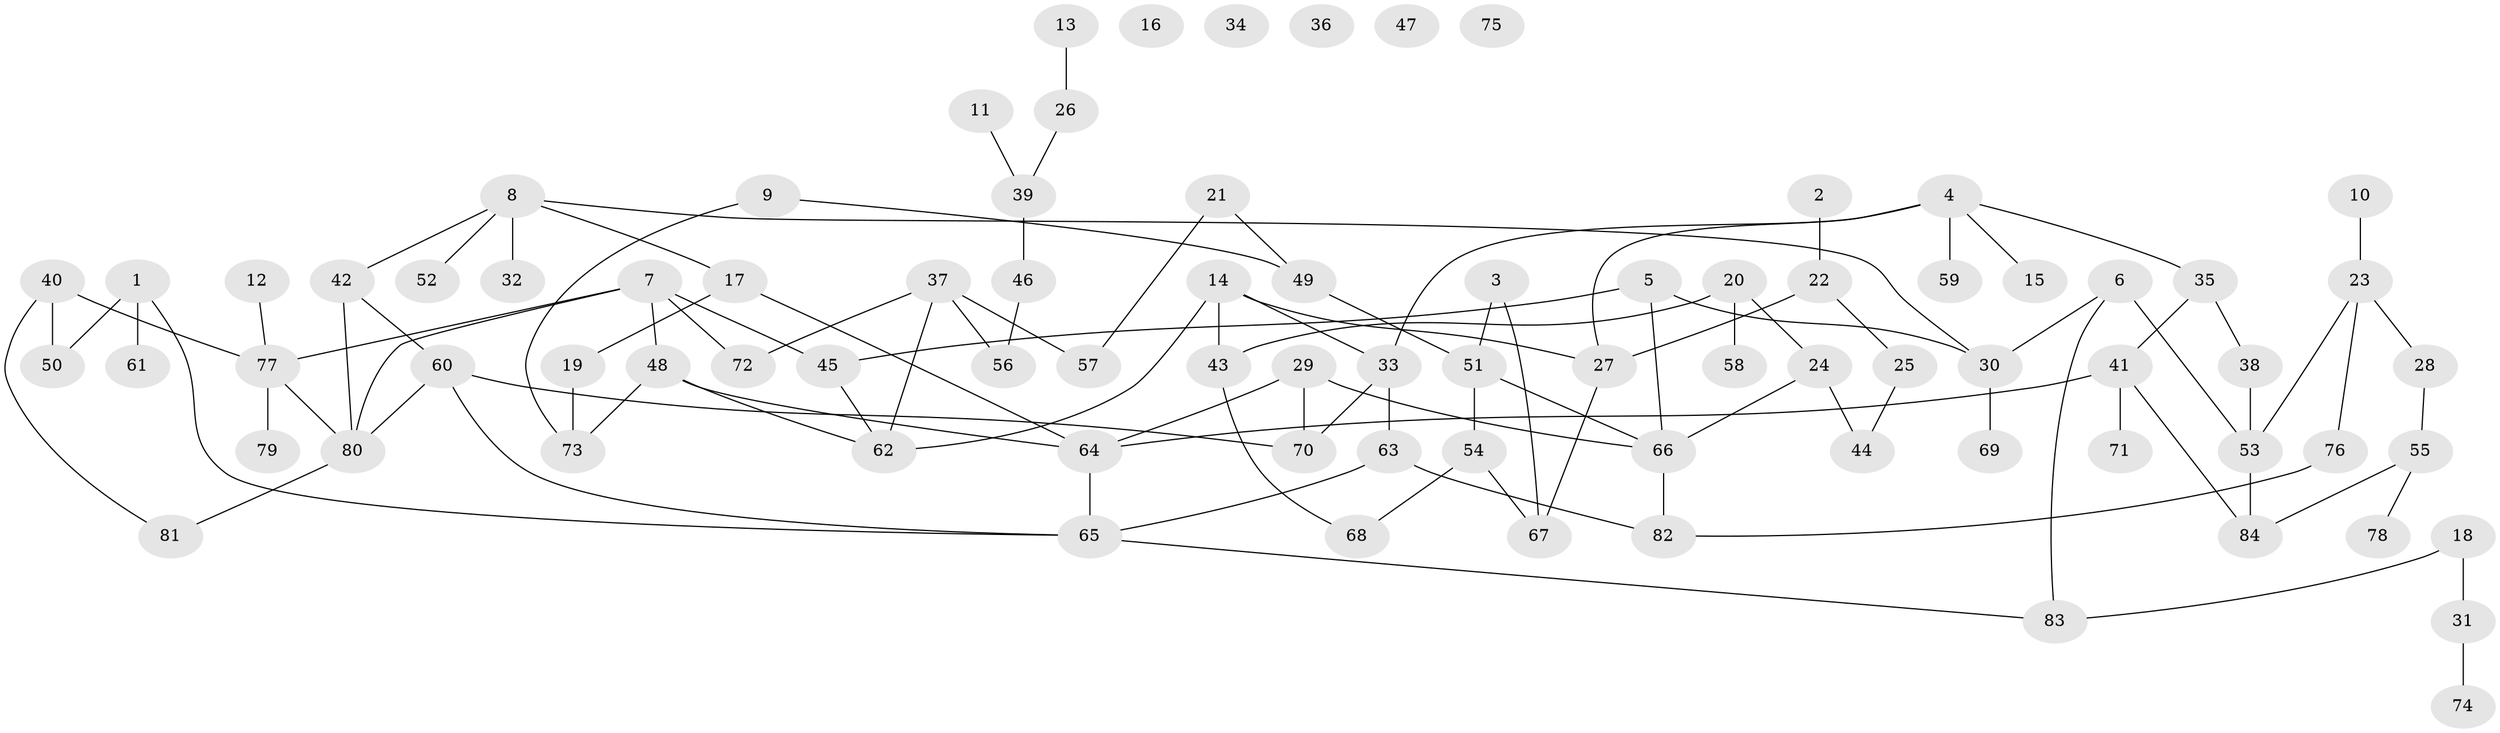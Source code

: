 // coarse degree distribution, {2: 0.1509433962264151, 1: 0.22641509433962265, 4: 0.18867924528301888, 5: 0.05660377358490566, 6: 0.07547169811320754, 3: 0.16981132075471697, 0: 0.09433962264150944, 7: 0.03773584905660377}
// Generated by graph-tools (version 1.1) at 2025/23/03/03/25 07:23:26]
// undirected, 84 vertices, 107 edges
graph export_dot {
graph [start="1"]
  node [color=gray90,style=filled];
  1;
  2;
  3;
  4;
  5;
  6;
  7;
  8;
  9;
  10;
  11;
  12;
  13;
  14;
  15;
  16;
  17;
  18;
  19;
  20;
  21;
  22;
  23;
  24;
  25;
  26;
  27;
  28;
  29;
  30;
  31;
  32;
  33;
  34;
  35;
  36;
  37;
  38;
  39;
  40;
  41;
  42;
  43;
  44;
  45;
  46;
  47;
  48;
  49;
  50;
  51;
  52;
  53;
  54;
  55;
  56;
  57;
  58;
  59;
  60;
  61;
  62;
  63;
  64;
  65;
  66;
  67;
  68;
  69;
  70;
  71;
  72;
  73;
  74;
  75;
  76;
  77;
  78;
  79;
  80;
  81;
  82;
  83;
  84;
  1 -- 50;
  1 -- 61;
  1 -- 65;
  2 -- 22;
  3 -- 51;
  3 -- 67;
  4 -- 15;
  4 -- 27;
  4 -- 33;
  4 -- 35;
  4 -- 59;
  5 -- 30;
  5 -- 45;
  5 -- 66;
  6 -- 30;
  6 -- 53;
  6 -- 83;
  7 -- 45;
  7 -- 48;
  7 -- 72;
  7 -- 77;
  7 -- 80;
  8 -- 17;
  8 -- 30;
  8 -- 32;
  8 -- 42;
  8 -- 52;
  9 -- 49;
  9 -- 73;
  10 -- 23;
  11 -- 39;
  12 -- 77;
  13 -- 26;
  14 -- 27;
  14 -- 33;
  14 -- 43;
  14 -- 62;
  17 -- 19;
  17 -- 64;
  18 -- 31;
  18 -- 83;
  19 -- 73;
  20 -- 24;
  20 -- 43;
  20 -- 58;
  21 -- 49;
  21 -- 57;
  22 -- 25;
  22 -- 27;
  23 -- 28;
  23 -- 53;
  23 -- 76;
  24 -- 44;
  24 -- 66;
  25 -- 44;
  26 -- 39;
  27 -- 67;
  28 -- 55;
  29 -- 64;
  29 -- 66;
  29 -- 70;
  30 -- 69;
  31 -- 74;
  33 -- 63;
  33 -- 70;
  35 -- 38;
  35 -- 41;
  37 -- 56;
  37 -- 57;
  37 -- 62;
  37 -- 72;
  38 -- 53;
  39 -- 46;
  40 -- 50;
  40 -- 77;
  40 -- 81;
  41 -- 64;
  41 -- 71;
  41 -- 84;
  42 -- 60;
  42 -- 80;
  43 -- 68;
  45 -- 62;
  46 -- 56;
  48 -- 62;
  48 -- 64;
  48 -- 73;
  49 -- 51;
  51 -- 54;
  51 -- 66;
  53 -- 84;
  54 -- 67;
  54 -- 68;
  55 -- 78;
  55 -- 84;
  60 -- 65;
  60 -- 70;
  60 -- 80;
  63 -- 65;
  63 -- 82;
  64 -- 65;
  65 -- 83;
  66 -- 82;
  76 -- 82;
  77 -- 79;
  77 -- 80;
  80 -- 81;
}
